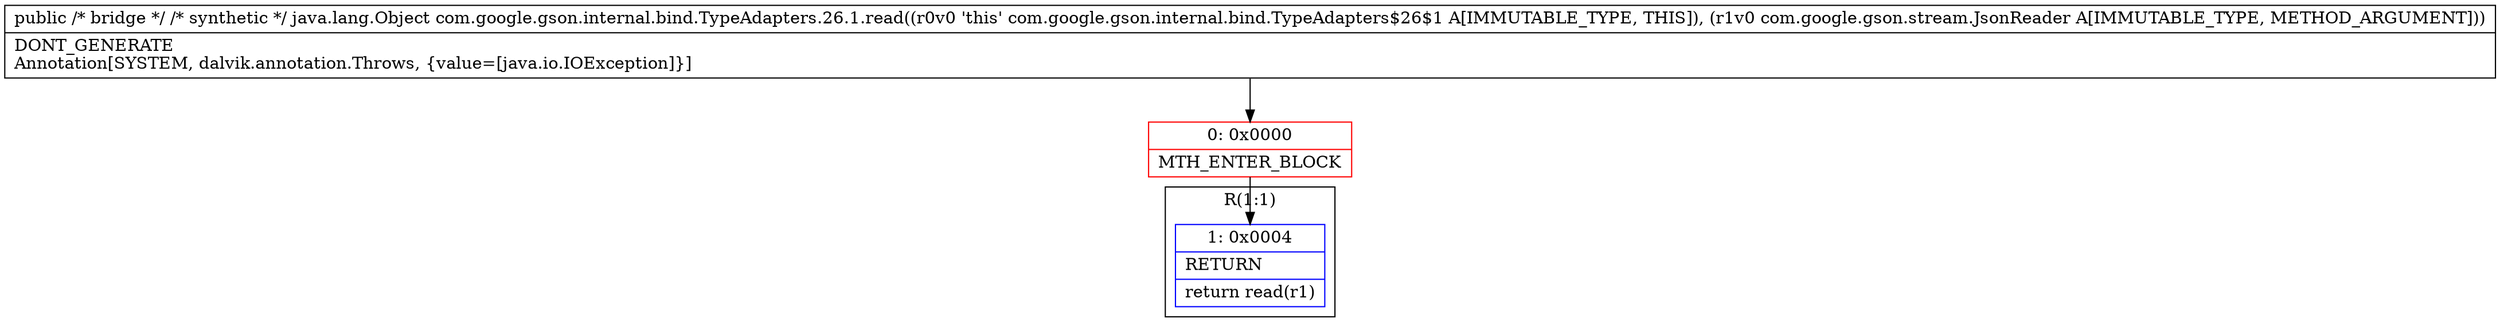 digraph "CFG forcom.google.gson.internal.bind.TypeAdapters.26.1.read(Lcom\/google\/gson\/stream\/JsonReader;)Ljava\/lang\/Object;" {
subgraph cluster_Region_167413971 {
label = "R(1:1)";
node [shape=record,color=blue];
Node_1 [shape=record,label="{1\:\ 0x0004|RETURN\l|return read(r1)\l}"];
}
Node_0 [shape=record,color=red,label="{0\:\ 0x0000|MTH_ENTER_BLOCK\l}"];
MethodNode[shape=record,label="{public \/* bridge *\/ \/* synthetic *\/ java.lang.Object com.google.gson.internal.bind.TypeAdapters.26.1.read((r0v0 'this' com.google.gson.internal.bind.TypeAdapters$26$1 A[IMMUTABLE_TYPE, THIS]), (r1v0 com.google.gson.stream.JsonReader A[IMMUTABLE_TYPE, METHOD_ARGUMENT]))  | DONT_GENERATE\lAnnotation[SYSTEM, dalvik.annotation.Throws, \{value=[java.io.IOException]\}]\l}"];
MethodNode -> Node_0;
Node_0 -> Node_1;
}


